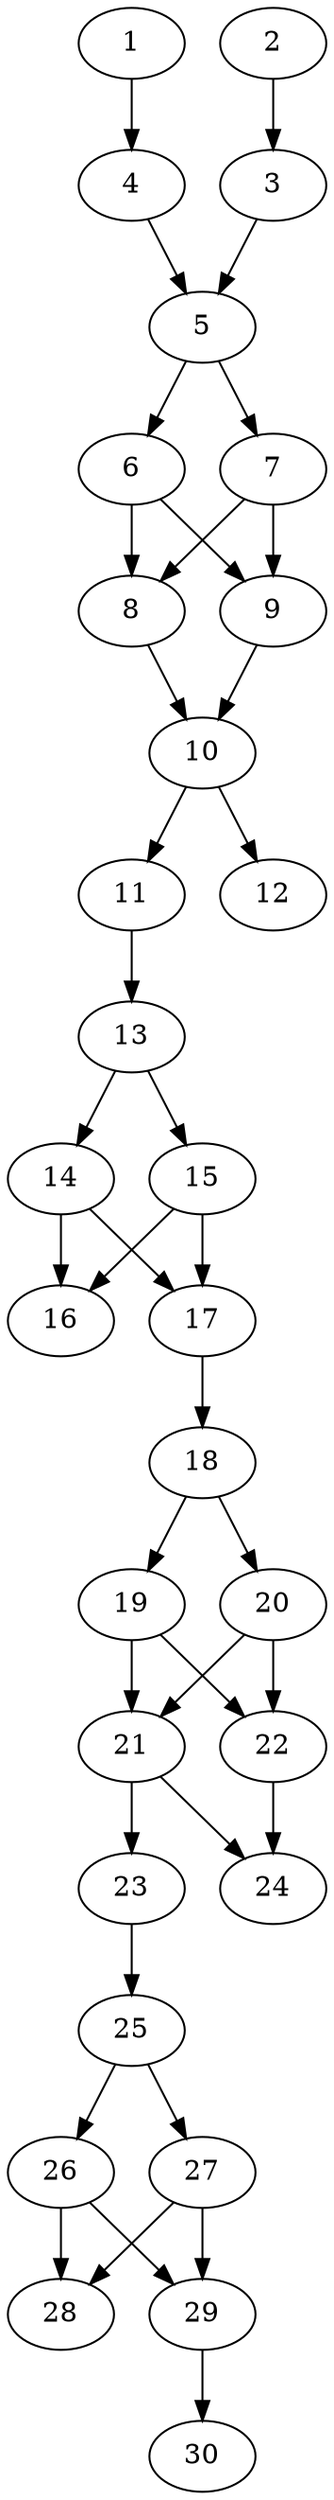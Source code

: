 // DAG automatically generated by daggen at Thu Oct  3 14:04:18 2019
// ./daggen --dot -n 30 --ccr 0.4 --fat 0.3 --regular 0.7 --density 0.9 --mindata 5242880 --maxdata 52428800 
digraph G {
  1 [size="91356160", alpha="0.15", expect_size="36542464"] 
  1 -> 4 [size ="36542464"]
  2 [size="91816960", alpha="0.16", expect_size="36726784"] 
  2 -> 3 [size ="36726784"]
  3 [size="93002240", alpha="0.03", expect_size="37200896"] 
  3 -> 5 [size ="37200896"]
  4 [size="118592000", alpha="0.03", expect_size="47436800"] 
  4 -> 5 [size ="47436800"]
  5 [size="52234240", alpha="0.18", expect_size="20893696"] 
  5 -> 6 [size ="20893696"]
  5 -> 7 [size ="20893696"]
  6 [size="73753600", alpha="0.12", expect_size="29501440"] 
  6 -> 8 [size ="29501440"]
  6 -> 9 [size ="29501440"]
  7 [size="82048000", alpha="0.02", expect_size="32819200"] 
  7 -> 8 [size ="32819200"]
  7 -> 9 [size ="32819200"]
  8 [size="64867840", alpha="0.10", expect_size="25947136"] 
  8 -> 10 [size ="25947136"]
  9 [size="13877760", alpha="0.08", expect_size="5551104"] 
  9 -> 10 [size ="5551104"]
  10 [size="29629440", alpha="0.01", expect_size="11851776"] 
  10 -> 11 [size ="11851776"]
  10 -> 12 [size ="11851776"]
  11 [size="26918400", alpha="0.06", expect_size="10767360"] 
  11 -> 13 [size ="10767360"]
  12 [size="117762560", alpha="0.07", expect_size="47105024"] 
  13 [size="93386240", alpha="0.19", expect_size="37354496"] 
  13 -> 14 [size ="37354496"]
  13 -> 15 [size ="37354496"]
  14 [size="112990720", alpha="0.07", expect_size="45196288"] 
  14 -> 16 [size ="45196288"]
  14 -> 17 [size ="45196288"]
  15 [size="13539840", alpha="0.11", expect_size="5415936"] 
  15 -> 16 [size ="5415936"]
  15 -> 17 [size ="5415936"]
  16 [size="120087040", alpha="0.10", expect_size="48034816"] 
  17 [size="74885120", alpha="0.02", expect_size="29954048"] 
  17 -> 18 [size ="29954048"]
  18 [size="83735040", alpha="0.11", expect_size="33494016"] 
  18 -> 19 [size ="33494016"]
  18 -> 20 [size ="33494016"]
  19 [size="22448640", alpha="0.13", expect_size="8979456"] 
  19 -> 21 [size ="8979456"]
  19 -> 22 [size ="8979456"]
  20 [size="72158720", alpha="0.05", expect_size="28863488"] 
  20 -> 21 [size ="28863488"]
  20 -> 22 [size ="28863488"]
  21 [size="80929280", alpha="0.11", expect_size="32371712"] 
  21 -> 23 [size ="32371712"]
  21 -> 24 [size ="32371712"]
  22 [size="115655680", alpha="0.10", expect_size="46262272"] 
  22 -> 24 [size ="46262272"]
  23 [size="41594880", alpha="0.02", expect_size="16637952"] 
  23 -> 25 [size ="16637952"]
  24 [size="33477120", alpha="0.13", expect_size="13390848"] 
  25 [size="77427200", alpha="0.10", expect_size="30970880"] 
  25 -> 26 [size ="30970880"]
  25 -> 27 [size ="30970880"]
  26 [size="23800320", alpha="0.17", expect_size="9520128"] 
  26 -> 28 [size ="9520128"]
  26 -> 29 [size ="9520128"]
  27 [size="85166080", alpha="0.16", expect_size="34066432"] 
  27 -> 28 [size ="34066432"]
  27 -> 29 [size ="34066432"]
  28 [size="99719680", alpha="0.04", expect_size="39887872"] 
  29 [size="45460480", alpha="0.12", expect_size="18184192"] 
  29 -> 30 [size ="18184192"]
  30 [size="120158720", alpha="0.03", expect_size="48063488"] 
}
